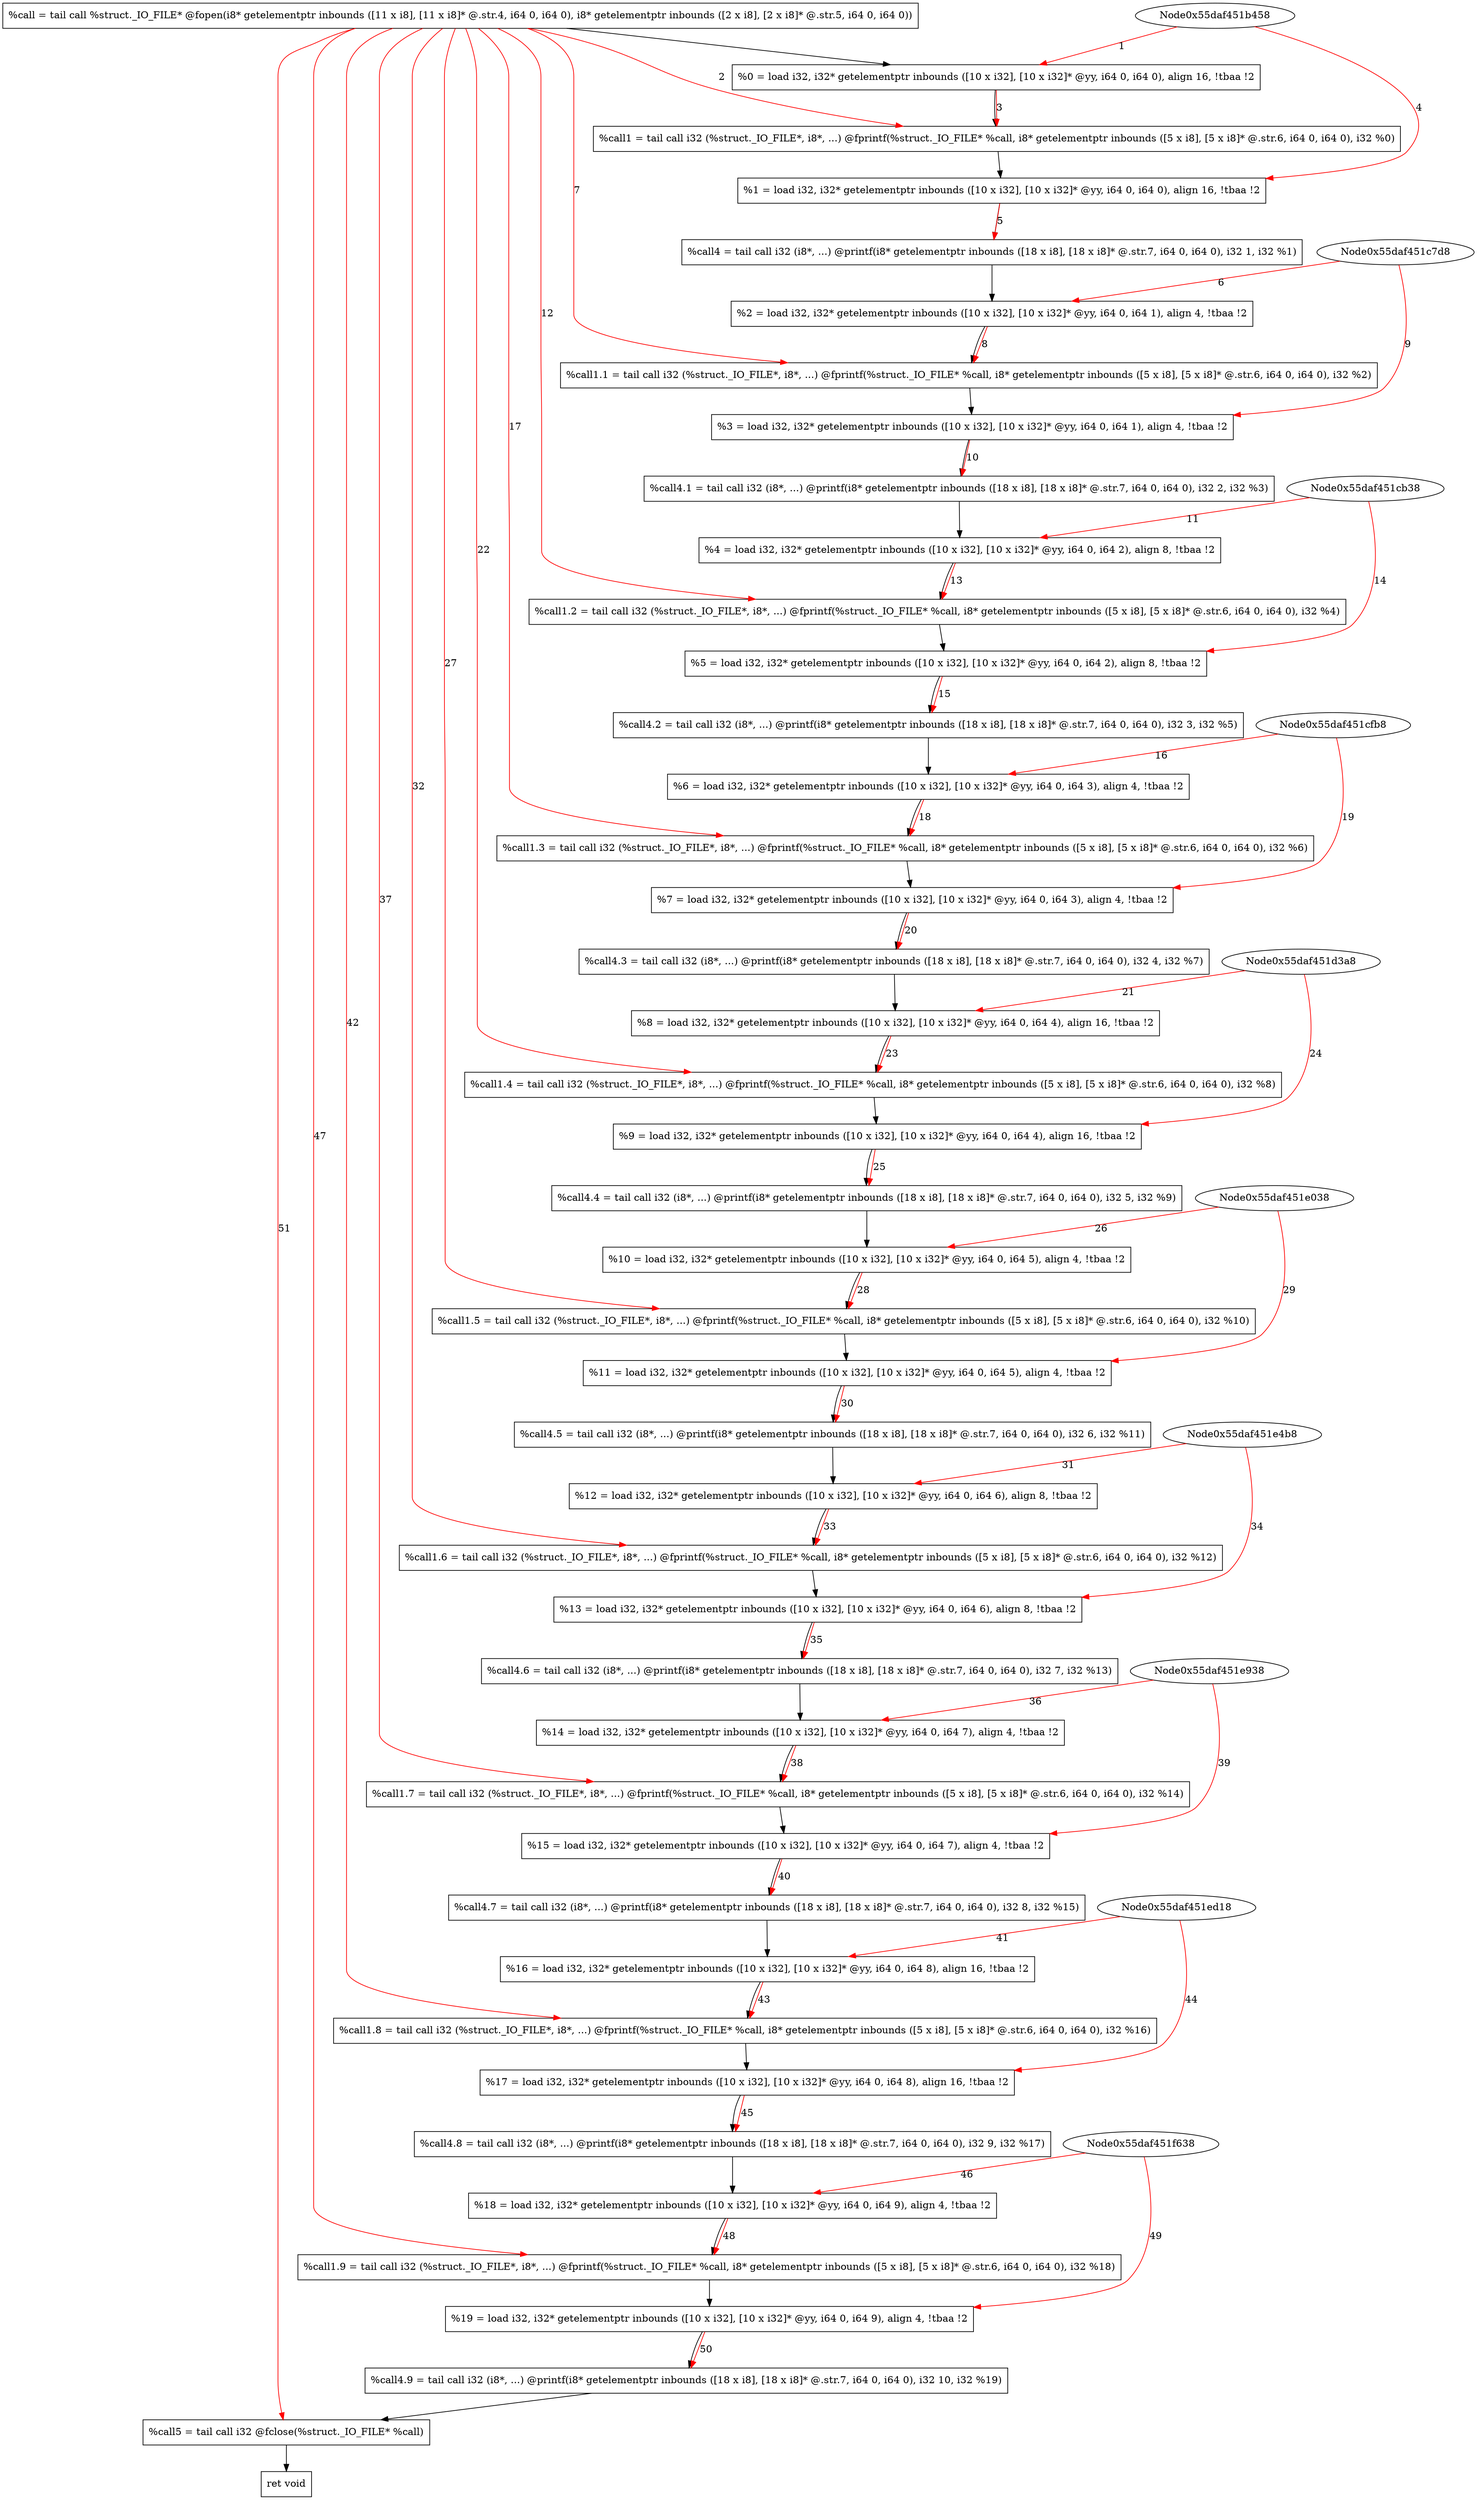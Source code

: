 digraph "CDFG for'WriteDat' function" {
	Node0x55daf4525408[shape=record, label="  %call = tail call %struct._IO_FILE* @fopen(i8* getelementptr inbounds ([11 x i8], [11 x i8]* @.str.4, i64 0, i64 0), i8* getelementptr inbounds ([2 x i8], [2 x i8]* @.str.5, i64 0, i64 0))"]
	Node0x55daf4522bf8[shape=record, label="  %0 = load i32, i32* getelementptr inbounds ([10 x i32], [10 x i32]* @yy, i64 0, i64 0), align 16, !tbaa !2"]
	Node0x55daf4525960[shape=record, label="  %call1 = tail call i32 (%struct._IO_FILE*, i8*, ...) @fprintf(%struct._IO_FILE* %call, i8* getelementptr inbounds ([5 x i8], [5 x i8]* @.str.6, i64 0, i64 0), i32 %0)"]
	Node0x55daf451ddd8[shape=record, label="  %1 = load i32, i32* getelementptr inbounds ([10 x i32], [10 x i32]* @yy, i64 0, i64 0), align 16, !tbaa !2"]
	Node0x55daf4525b20[shape=record, label="  %call4 = tail call i32 (i8*, ...) @printf(i8* getelementptr inbounds ([18 x i8], [18 x i8]* @.str.7, i64 0, i64 0), i32 1, i32 %1)"]
	Node0x55daf4525bf8[shape=record, label="  %2 = load i32, i32* getelementptr inbounds ([10 x i32], [10 x i32]* @yy, i64 0, i64 1), align 4, !tbaa !2"]
	Node0x55daf4525cd0[shape=record, label="  %call1.1 = tail call i32 (%struct._IO_FILE*, i8*, ...) @fprintf(%struct._IO_FILE* %call, i8* getelementptr inbounds ([5 x i8], [5 x i8]* @.str.6, i64 0, i64 0), i32 %2)"]
	Node0x55daf4525d88[shape=record, label="  %3 = load i32, i32* getelementptr inbounds ([10 x i32], [10 x i32]* @yy, i64 0, i64 1), align 4, !tbaa !2"]
	Node0x55daf4525e30[shape=record, label="  %call4.1 = tail call i32 (i8*, ...) @printf(i8* getelementptr inbounds ([18 x i8], [18 x i8]* @.str.7, i64 0, i64 0), i32 2, i32 %3)"]
	Node0x55daf4525f08[shape=record, label="  %4 = load i32, i32* getelementptr inbounds ([10 x i32], [10 x i32]* @yy, i64 0, i64 2), align 8, !tbaa !2"]
	Node0x55daf4526000[shape=record, label="  %call1.2 = tail call i32 (%struct._IO_FILE*, i8*, ...) @fprintf(%struct._IO_FILE* %call, i8* getelementptr inbounds ([5 x i8], [5 x i8]* @.str.6, i64 0, i64 0), i32 %4)"]
	Node0x55daf45260d8[shape=record, label="  %5 = load i32, i32* getelementptr inbounds ([10 x i32], [10 x i32]* @yy, i64 0, i64 2), align 8, !tbaa !2"]
	Node0x55daf4526180[shape=record, label="  %call4.2 = tail call i32 (i8*, ...) @printf(i8* getelementptr inbounds ([18 x i8], [18 x i8]* @.str.7, i64 0, i64 0), i32 3, i32 %5)"]
	Node0x55daf4526258[shape=record, label="  %6 = load i32, i32* getelementptr inbounds ([10 x i32], [10 x i32]* @yy, i64 0, i64 3), align 4, !tbaa !2"]
	Node0x55daf4526300[shape=record, label="  %call1.3 = tail call i32 (%struct._IO_FILE*, i8*, ...) @fprintf(%struct._IO_FILE* %call, i8* getelementptr inbounds ([5 x i8], [5 x i8]* @.str.6, i64 0, i64 0), i32 %6)"]
	Node0x55daf45263d8[shape=record, label="  %7 = load i32, i32* getelementptr inbounds ([10 x i32], [10 x i32]* @yy, i64 0, i64 3), align 4, !tbaa !2"]
	Node0x55daf4526480[shape=record, label="  %call4.3 = tail call i32 (i8*, ...) @printf(i8* getelementptr inbounds ([18 x i8], [18 x i8]* @.str.7, i64 0, i64 0), i32 4, i32 %7)"]
	Node0x55daf4526558[shape=record, label="  %8 = load i32, i32* getelementptr inbounds ([10 x i32], [10 x i32]* @yy, i64 0, i64 4), align 16, !tbaa !2"]
	Node0x55daf4526690[shape=record, label="  %call1.4 = tail call i32 (%struct._IO_FILE*, i8*, ...) @fprintf(%struct._IO_FILE* %call, i8* getelementptr inbounds ([5 x i8], [5 x i8]* @.str.6, i64 0, i64 0), i32 %8)"]
	Node0x55daf4526718[shape=record, label="  %9 = load i32, i32* getelementptr inbounds ([10 x i32], [10 x i32]* @yy, i64 0, i64 4), align 16, !tbaa !2"]
	Node0x55daf45267c0[shape=record, label="  %call4.4 = tail call i32 (i8*, ...) @printf(i8* getelementptr inbounds ([18 x i8], [18 x i8]* @.str.7, i64 0, i64 0), i32 5, i32 %9)"]
	Node0x55daf4526898[shape=record, label="  %10 = load i32, i32* getelementptr inbounds ([10 x i32], [10 x i32]* @yy, i64 0, i64 5), align 4, !tbaa !2"]
	Node0x55daf4526940[shape=record, label="  %call1.5 = tail call i32 (%struct._IO_FILE*, i8*, ...) @fprintf(%struct._IO_FILE* %call, i8* getelementptr inbounds ([5 x i8], [5 x i8]* @.str.6, i64 0, i64 0), i32 %10)"]
	Node0x55daf4526bb8[shape=record, label="  %11 = load i32, i32* getelementptr inbounds ([10 x i32], [10 x i32]* @yy, i64 0, i64 5), align 4, !tbaa !2"]
	Node0x55daf4526c60[shape=record, label="  %call4.5 = tail call i32 (i8*, ...) @printf(i8* getelementptr inbounds ([18 x i8], [18 x i8]* @.str.7, i64 0, i64 0), i32 6, i32 %11)"]
	Node0x55daf4526d38[shape=record, label="  %12 = load i32, i32* getelementptr inbounds ([10 x i32], [10 x i32]* @yy, i64 0, i64 6), align 8, !tbaa !2"]
	Node0x55daf4526de0[shape=record, label="  %call1.6 = tail call i32 (%struct._IO_FILE*, i8*, ...) @fprintf(%struct._IO_FILE* %call, i8* getelementptr inbounds ([5 x i8], [5 x i8]* @.str.6, i64 0, i64 0), i32 %12)"]
	Node0x55daf4526eb8[shape=record, label="  %13 = load i32, i32* getelementptr inbounds ([10 x i32], [10 x i32]* @yy, i64 0, i64 6), align 8, !tbaa !2"]
	Node0x55daf4526f60[shape=record, label="  %call4.6 = tail call i32 (i8*, ...) @printf(i8* getelementptr inbounds ([18 x i8], [18 x i8]* @.str.7, i64 0, i64 0), i32 7, i32 %13)"]
	Node0x55daf4527038[shape=record, label="  %14 = load i32, i32* getelementptr inbounds ([10 x i32], [10 x i32]* @yy, i64 0, i64 7), align 4, !tbaa !2"]
	Node0x55daf45270e0[shape=record, label="  %call1.7 = tail call i32 (%struct._IO_FILE*, i8*, ...) @fprintf(%struct._IO_FILE* %call, i8* getelementptr inbounds ([5 x i8], [5 x i8]* @.str.6, i64 0, i64 0), i32 %14)"]
	Node0x55daf45271b8[shape=record, label="  %15 = load i32, i32* getelementptr inbounds ([10 x i32], [10 x i32]* @yy, i64 0, i64 7), align 4, !tbaa !2"]
	Node0x55daf4527260[shape=record, label="  %call4.7 = tail call i32 (i8*, ...) @printf(i8* getelementptr inbounds ([18 x i8], [18 x i8]* @.str.7, i64 0, i64 0), i32 8, i32 %15)"]
	Node0x55daf4527338[shape=record, label="  %16 = load i32, i32* getelementptr inbounds ([10 x i32], [10 x i32]* @yy, i64 0, i64 8), align 16, !tbaa !2"]
	Node0x55daf45273e0[shape=record, label="  %call1.8 = tail call i32 (%struct._IO_FILE*, i8*, ...) @fprintf(%struct._IO_FILE* %call, i8* getelementptr inbounds ([5 x i8], [5 x i8]* @.str.6, i64 0, i64 0), i32 %16)"]
	Node0x55daf45274b8[shape=record, label="  %17 = load i32, i32* getelementptr inbounds ([10 x i32], [10 x i32]* @yy, i64 0, i64 8), align 16, !tbaa !2"]
	Node0x55daf4527590[shape=record, label="  %call4.8 = tail call i32 (i8*, ...) @printf(i8* getelementptr inbounds ([18 x i8], [18 x i8]* @.str.7, i64 0, i64 0), i32 9, i32 %17)"]
	Node0x55daf4527668[shape=record, label="  %18 = load i32, i32* getelementptr inbounds ([10 x i32], [10 x i32]* @yy, i64 0, i64 9), align 4, !tbaa !2"]
	Node0x55daf4527710[shape=record, label="  %call1.9 = tail call i32 (%struct._IO_FILE*, i8*, ...) @fprintf(%struct._IO_FILE* %call, i8* getelementptr inbounds ([5 x i8], [5 x i8]* @.str.6, i64 0, i64 0), i32 %18)"]
	Node0x55daf45277e8[shape=record, label="  %19 = load i32, i32* getelementptr inbounds ([10 x i32], [10 x i32]* @yy, i64 0, i64 9), align 4, !tbaa !2"]
	Node0x55daf4527890[shape=record, label="  %call4.9 = tail call i32 (i8*, ...) @printf(i8* getelementptr inbounds ([18 x i8], [18 x i8]* @.str.7, i64 0, i64 0), i32 10, i32 %19)"]
	Node0x55daf4527980[shape=record, label="  %call5 = tail call i32 @fclose(%struct._IO_FILE* %call)"]
	Node0x55daf4527a20[shape=record, label="  ret void"]
	Node0x55daf4525408 -> Node0x55daf4522bf8
	Node0x55daf4522bf8 -> Node0x55daf4525960
	Node0x55daf4525960 -> Node0x55daf451ddd8
	Node0x55daf451ddd8 -> Node0x55daf4525b20
	Node0x55daf4525b20 -> Node0x55daf4525bf8
	Node0x55daf4525bf8 -> Node0x55daf4525cd0
	Node0x55daf4525cd0 -> Node0x55daf4525d88
	Node0x55daf4525d88 -> Node0x55daf4525e30
	Node0x55daf4525e30 -> Node0x55daf4525f08
	Node0x55daf4525f08 -> Node0x55daf4526000
	Node0x55daf4526000 -> Node0x55daf45260d8
	Node0x55daf45260d8 -> Node0x55daf4526180
	Node0x55daf4526180 -> Node0x55daf4526258
	Node0x55daf4526258 -> Node0x55daf4526300
	Node0x55daf4526300 -> Node0x55daf45263d8
	Node0x55daf45263d8 -> Node0x55daf4526480
	Node0x55daf4526480 -> Node0x55daf4526558
	Node0x55daf4526558 -> Node0x55daf4526690
	Node0x55daf4526690 -> Node0x55daf4526718
	Node0x55daf4526718 -> Node0x55daf45267c0
	Node0x55daf45267c0 -> Node0x55daf4526898
	Node0x55daf4526898 -> Node0x55daf4526940
	Node0x55daf4526940 -> Node0x55daf4526bb8
	Node0x55daf4526bb8 -> Node0x55daf4526c60
	Node0x55daf4526c60 -> Node0x55daf4526d38
	Node0x55daf4526d38 -> Node0x55daf4526de0
	Node0x55daf4526de0 -> Node0x55daf4526eb8
	Node0x55daf4526eb8 -> Node0x55daf4526f60
	Node0x55daf4526f60 -> Node0x55daf4527038
	Node0x55daf4527038 -> Node0x55daf45270e0
	Node0x55daf45270e0 -> Node0x55daf45271b8
	Node0x55daf45271b8 -> Node0x55daf4527260
	Node0x55daf4527260 -> Node0x55daf4527338
	Node0x55daf4527338 -> Node0x55daf45273e0
	Node0x55daf45273e0 -> Node0x55daf45274b8
	Node0x55daf45274b8 -> Node0x55daf4527590
	Node0x55daf4527590 -> Node0x55daf4527668
	Node0x55daf4527668 -> Node0x55daf4527710
	Node0x55daf4527710 -> Node0x55daf45277e8
	Node0x55daf45277e8 -> Node0x55daf4527890
	Node0x55daf4527890 -> Node0x55daf4527980
	Node0x55daf4527980 -> Node0x55daf4527a20
edge [color=red]
	Node0x55daf451b458 -> Node0x55daf4522bf8[label="1"]
	Node0x55daf4525408 -> Node0x55daf4525960[label="2"]
	Node0x55daf4522bf8 -> Node0x55daf4525960[label="3"]
	Node0x55daf451b458 -> Node0x55daf451ddd8[label="4"]
	Node0x55daf451ddd8 -> Node0x55daf4525b20[label="5"]
	Node0x55daf451c7d8 -> Node0x55daf4525bf8[label="6"]
	Node0x55daf4525408 -> Node0x55daf4525cd0[label="7"]
	Node0x55daf4525bf8 -> Node0x55daf4525cd0[label="8"]
	Node0x55daf451c7d8 -> Node0x55daf4525d88[label="9"]
	Node0x55daf4525d88 -> Node0x55daf4525e30[label="10"]
	Node0x55daf451cb38 -> Node0x55daf4525f08[label="11"]
	Node0x55daf4525408 -> Node0x55daf4526000[label="12"]
	Node0x55daf4525f08 -> Node0x55daf4526000[label="13"]
	Node0x55daf451cb38 -> Node0x55daf45260d8[label="14"]
	Node0x55daf45260d8 -> Node0x55daf4526180[label="15"]
	Node0x55daf451cfb8 -> Node0x55daf4526258[label="16"]
	Node0x55daf4525408 -> Node0x55daf4526300[label="17"]
	Node0x55daf4526258 -> Node0x55daf4526300[label="18"]
	Node0x55daf451cfb8 -> Node0x55daf45263d8[label="19"]
	Node0x55daf45263d8 -> Node0x55daf4526480[label="20"]
	Node0x55daf451d3a8 -> Node0x55daf4526558[label="21"]
	Node0x55daf4525408 -> Node0x55daf4526690[label="22"]
	Node0x55daf4526558 -> Node0x55daf4526690[label="23"]
	Node0x55daf451d3a8 -> Node0x55daf4526718[label="24"]
	Node0x55daf4526718 -> Node0x55daf45267c0[label="25"]
	Node0x55daf451e038 -> Node0x55daf4526898[label="26"]
	Node0x55daf4525408 -> Node0x55daf4526940[label="27"]
	Node0x55daf4526898 -> Node0x55daf4526940[label="28"]
	Node0x55daf451e038 -> Node0x55daf4526bb8[label="29"]
	Node0x55daf4526bb8 -> Node0x55daf4526c60[label="30"]
	Node0x55daf451e4b8 -> Node0x55daf4526d38[label="31"]
	Node0x55daf4525408 -> Node0x55daf4526de0[label="32"]
	Node0x55daf4526d38 -> Node0x55daf4526de0[label="33"]
	Node0x55daf451e4b8 -> Node0x55daf4526eb8[label="34"]
	Node0x55daf4526eb8 -> Node0x55daf4526f60[label="35"]
	Node0x55daf451e938 -> Node0x55daf4527038[label="36"]
	Node0x55daf4525408 -> Node0x55daf45270e0[label="37"]
	Node0x55daf4527038 -> Node0x55daf45270e0[label="38"]
	Node0x55daf451e938 -> Node0x55daf45271b8[label="39"]
	Node0x55daf45271b8 -> Node0x55daf4527260[label="40"]
	Node0x55daf451ed18 -> Node0x55daf4527338[label="41"]
	Node0x55daf4525408 -> Node0x55daf45273e0[label="42"]
	Node0x55daf4527338 -> Node0x55daf45273e0[label="43"]
	Node0x55daf451ed18 -> Node0x55daf45274b8[label="44"]
	Node0x55daf45274b8 -> Node0x55daf4527590[label="45"]
	Node0x55daf451f638 -> Node0x55daf4527668[label="46"]
	Node0x55daf4525408 -> Node0x55daf4527710[label="47"]
	Node0x55daf4527668 -> Node0x55daf4527710[label="48"]
	Node0x55daf451f638 -> Node0x55daf45277e8[label="49"]
	Node0x55daf45277e8 -> Node0x55daf4527890[label="50"]
	Node0x55daf4525408 -> Node0x55daf4527980[label="51"]
}
